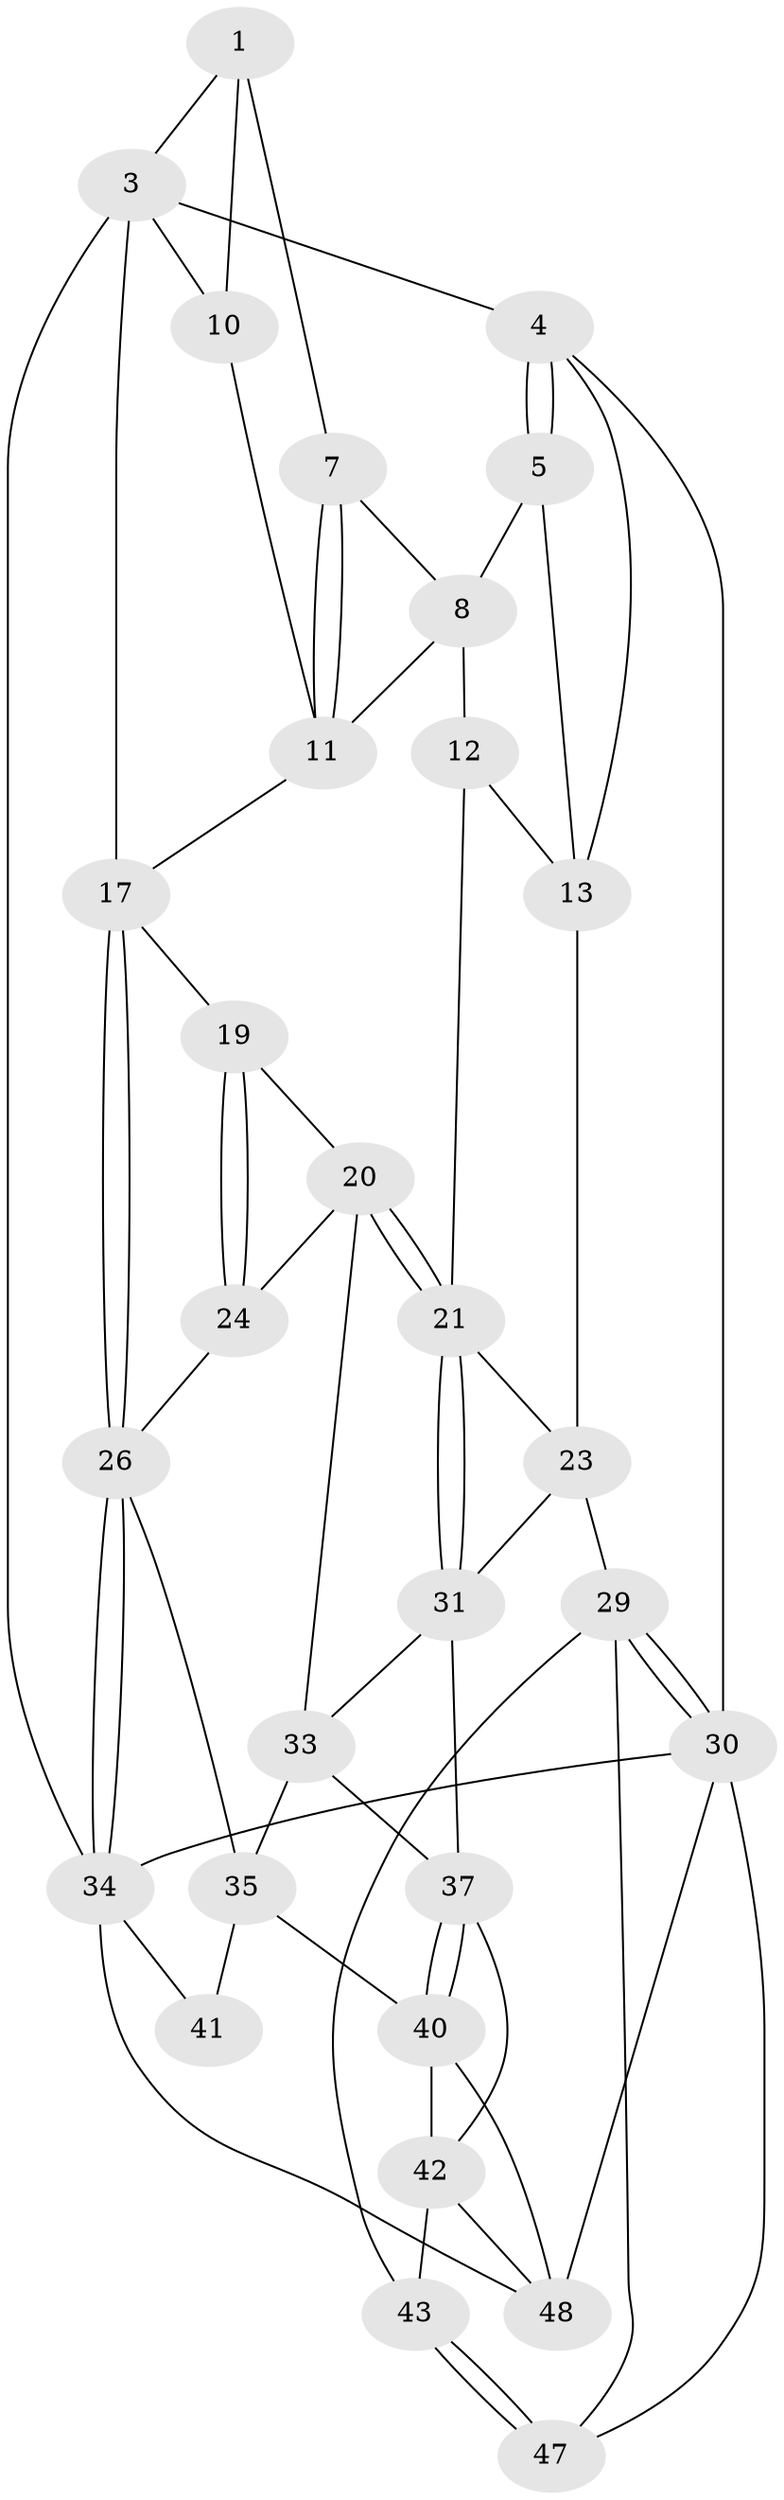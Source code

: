 // Generated by graph-tools (version 1.1) at 2025/52/02/27/25 19:52:36]
// undirected, 30 vertices, 66 edges
graph export_dot {
graph [start="1"]
  node [color=gray90,style=filled];
  1 [pos="+0.6104320536331956+0",super="+2"];
  3 [pos="+1+0",super="+14"];
  4 [pos="+0+0"];
  5 [pos="+0.1546464649384277+0",super="+6"];
  7 [pos="+0.6069827662147464+0"];
  8 [pos="+0.5367730083834477+0.20849434320892524",super="+9"];
  10 [pos="+0.8034463241238328+0.04086472408549308"];
  11 [pos="+0.7219837501441315+0.2253176954597789",super="+16"];
  12 [pos="+0.3442509358065253+0.24473787980396283"];
  13 [pos="+0.25700072748674657+0.13541560777807657",super="+15"];
  17 [pos="+1+0.25106251223943754",super="+18"];
  19 [pos="+0.7293549287385812+0.3521211481928177"];
  20 [pos="+0.5638271028780324+0.44655796860005303",super="+25"];
  21 [pos="+0.29850117713348473+0.417410992408332",super="+22"];
  23 [pos="+0+0.21333875604708485",super="+28"];
  24 [pos="+0.7512718675363179+0.49489252833318575"];
  26 [pos="+1+0.6364524247219304",super="+27"];
  29 [pos="+0+0.7085799082357376",super="+44"];
  30 [pos="+0+1",super="+49"];
  31 [pos="+0.27460774532777216+0.49187167491033246",super="+32"];
  33 [pos="+0.4816577747064019+0.5951356237295818",super="+36"];
  34 [pos="+1+0.7238857017368422",super="+51"];
  35 [pos="+0.7191504926526722+0.6055313713382466",super="+39"];
  37 [pos="+0.5047343757293477+0.7553159365299222",super="+38"];
  40 [pos="+0.5050932415079161+0.7566560072078766",super="+45"];
  41 [pos="+0.7674297994591954+0.87155967238337"];
  42 [pos="+0.22222013197766577+0.7592175275677306",super="+46"];
  43 [pos="+0.16867533316167563+0.7986571475083862"];
  47 [pos="+0.09379382753206346+0.9725171065179801"];
  48 [pos="+0.28879334893166364+1",super="+50"];
  1 -- 7;
  1 -- 10;
  1 -- 3;
  3 -- 4;
  3 -- 34;
  3 -- 17;
  3 -- 10;
  4 -- 5;
  4 -- 5;
  4 -- 30;
  4 -- 13;
  5 -- 13;
  5 -- 8;
  7 -- 8;
  7 -- 11;
  7 -- 11;
  8 -- 11;
  8 -- 12;
  10 -- 11;
  11 -- 17;
  12 -- 13;
  12 -- 21;
  13 -- 23;
  17 -- 26;
  17 -- 26;
  17 -- 19;
  19 -- 20;
  19 -- 24;
  19 -- 24;
  20 -- 21;
  20 -- 21;
  20 -- 24;
  20 -- 33;
  21 -- 31;
  21 -- 31;
  21 -- 23;
  23 -- 29;
  23 -- 31;
  24 -- 26;
  26 -- 34;
  26 -- 34;
  26 -- 35;
  29 -- 30;
  29 -- 30;
  29 -- 43;
  29 -- 47;
  30 -- 34;
  30 -- 48;
  30 -- 47;
  31 -- 33;
  31 -- 37;
  33 -- 35;
  33 -- 37;
  34 -- 41 [weight=2];
  34 -- 48;
  35 -- 40;
  35 -- 41;
  37 -- 40;
  37 -- 40;
  37 -- 42;
  40 -- 42;
  40 -- 48;
  42 -- 43;
  42 -- 48;
  43 -- 47;
  43 -- 47;
}
